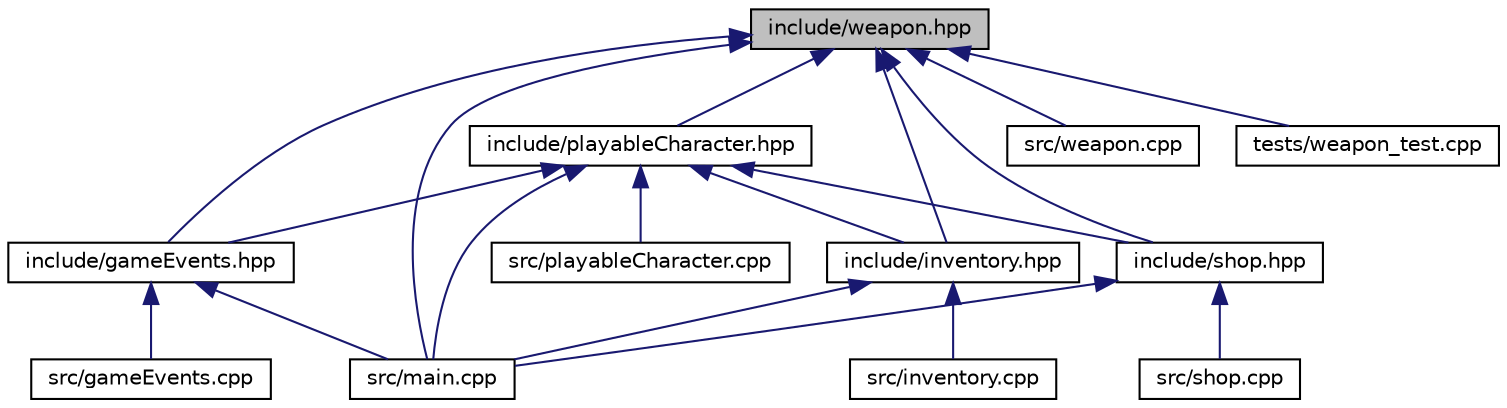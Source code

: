 digraph "include/weapon.hpp"
{
 // LATEX_PDF_SIZE
  edge [fontname="Helvetica",fontsize="10",labelfontname="Helvetica",labelfontsize="10"];
  node [fontname="Helvetica",fontsize="10",shape=record];
  Node1 [label="include/weapon.hpp",height=0.2,width=0.4,color="black", fillcolor="grey75", style="filled", fontcolor="black",tooltip="Classe principal responsavel pela lógica de weapon."];
  Node1 -> Node2 [dir="back",color="midnightblue",fontsize="10",style="solid",fontname="Helvetica"];
  Node2 [label="include/playableCharacter.hpp",height=0.2,width=0.4,color="black", fillcolor="white", style="filled",URL="$playableCharacter_8hpp.html",tooltip="Classe principal com a lógica de playableCharacter."];
  Node2 -> Node3 [dir="back",color="midnightblue",fontsize="10",style="solid",fontname="Helvetica"];
  Node3 [label="include/gameEvents.hpp",height=0.2,width=0.4,color="black", fillcolor="white", style="filled",URL="$gameEvents_8hpp.html",tooltip="Classe principal com a lógica de gameEvents."];
  Node3 -> Node4 [dir="back",color="midnightblue",fontsize="10",style="solid",fontname="Helvetica"];
  Node4 [label="src/gameEvents.cpp",height=0.2,width=0.4,color="black", fillcolor="white", style="filled",URL="$gameEvents_8cpp.html",tooltip=" "];
  Node3 -> Node5 [dir="back",color="midnightblue",fontsize="10",style="solid",fontname="Helvetica"];
  Node5 [label="src/main.cpp",height=0.2,width=0.4,color="black", fillcolor="white", style="filled",URL="$main_8cpp.html",tooltip=" "];
  Node2 -> Node6 [dir="back",color="midnightblue",fontsize="10",style="solid",fontname="Helvetica"];
  Node6 [label="include/inventory.hpp",height=0.2,width=0.4,color="black", fillcolor="white", style="filled",URL="$inventory_8hpp.html",tooltip="Classe principal com a lógica do inventário."];
  Node6 -> Node7 [dir="back",color="midnightblue",fontsize="10",style="solid",fontname="Helvetica"];
  Node7 [label="src/inventory.cpp",height=0.2,width=0.4,color="black", fillcolor="white", style="filled",URL="$inventory_8cpp.html",tooltip=" "];
  Node6 -> Node5 [dir="back",color="midnightblue",fontsize="10",style="solid",fontname="Helvetica"];
  Node2 -> Node8 [dir="back",color="midnightblue",fontsize="10",style="solid",fontname="Helvetica"];
  Node8 [label="include/shop.hpp",height=0.2,width=0.4,color="black", fillcolor="white", style="filled",URL="$shop_8hpp.html",tooltip="Classe principal com a lógica do shop."];
  Node8 -> Node5 [dir="back",color="midnightblue",fontsize="10",style="solid",fontname="Helvetica"];
  Node8 -> Node9 [dir="back",color="midnightblue",fontsize="10",style="solid",fontname="Helvetica"];
  Node9 [label="src/shop.cpp",height=0.2,width=0.4,color="black", fillcolor="white", style="filled",URL="$shop_8cpp.html",tooltip=" "];
  Node2 -> Node5 [dir="back",color="midnightblue",fontsize="10",style="solid",fontname="Helvetica"];
  Node2 -> Node10 [dir="back",color="midnightblue",fontsize="10",style="solid",fontname="Helvetica"];
  Node10 [label="src/playableCharacter.cpp",height=0.2,width=0.4,color="black", fillcolor="white", style="filled",URL="$playableCharacter_8cpp.html",tooltip=" "];
  Node1 -> Node3 [dir="back",color="midnightblue",fontsize="10",style="solid",fontname="Helvetica"];
  Node1 -> Node6 [dir="back",color="midnightblue",fontsize="10",style="solid",fontname="Helvetica"];
  Node1 -> Node8 [dir="back",color="midnightblue",fontsize="10",style="solid",fontname="Helvetica"];
  Node1 -> Node5 [dir="back",color="midnightblue",fontsize="10",style="solid",fontname="Helvetica"];
  Node1 -> Node11 [dir="back",color="midnightblue",fontsize="10",style="solid",fontname="Helvetica"];
  Node11 [label="src/weapon.cpp",height=0.2,width=0.4,color="black", fillcolor="white", style="filled",URL="$weapon_8cpp.html",tooltip=" "];
  Node1 -> Node12 [dir="back",color="midnightblue",fontsize="10",style="solid",fontname="Helvetica"];
  Node12 [label="tests/weapon_test.cpp",height=0.2,width=0.4,color="black", fillcolor="white", style="filled",URL="$weapon__test_8cpp.html",tooltip=" "];
}

